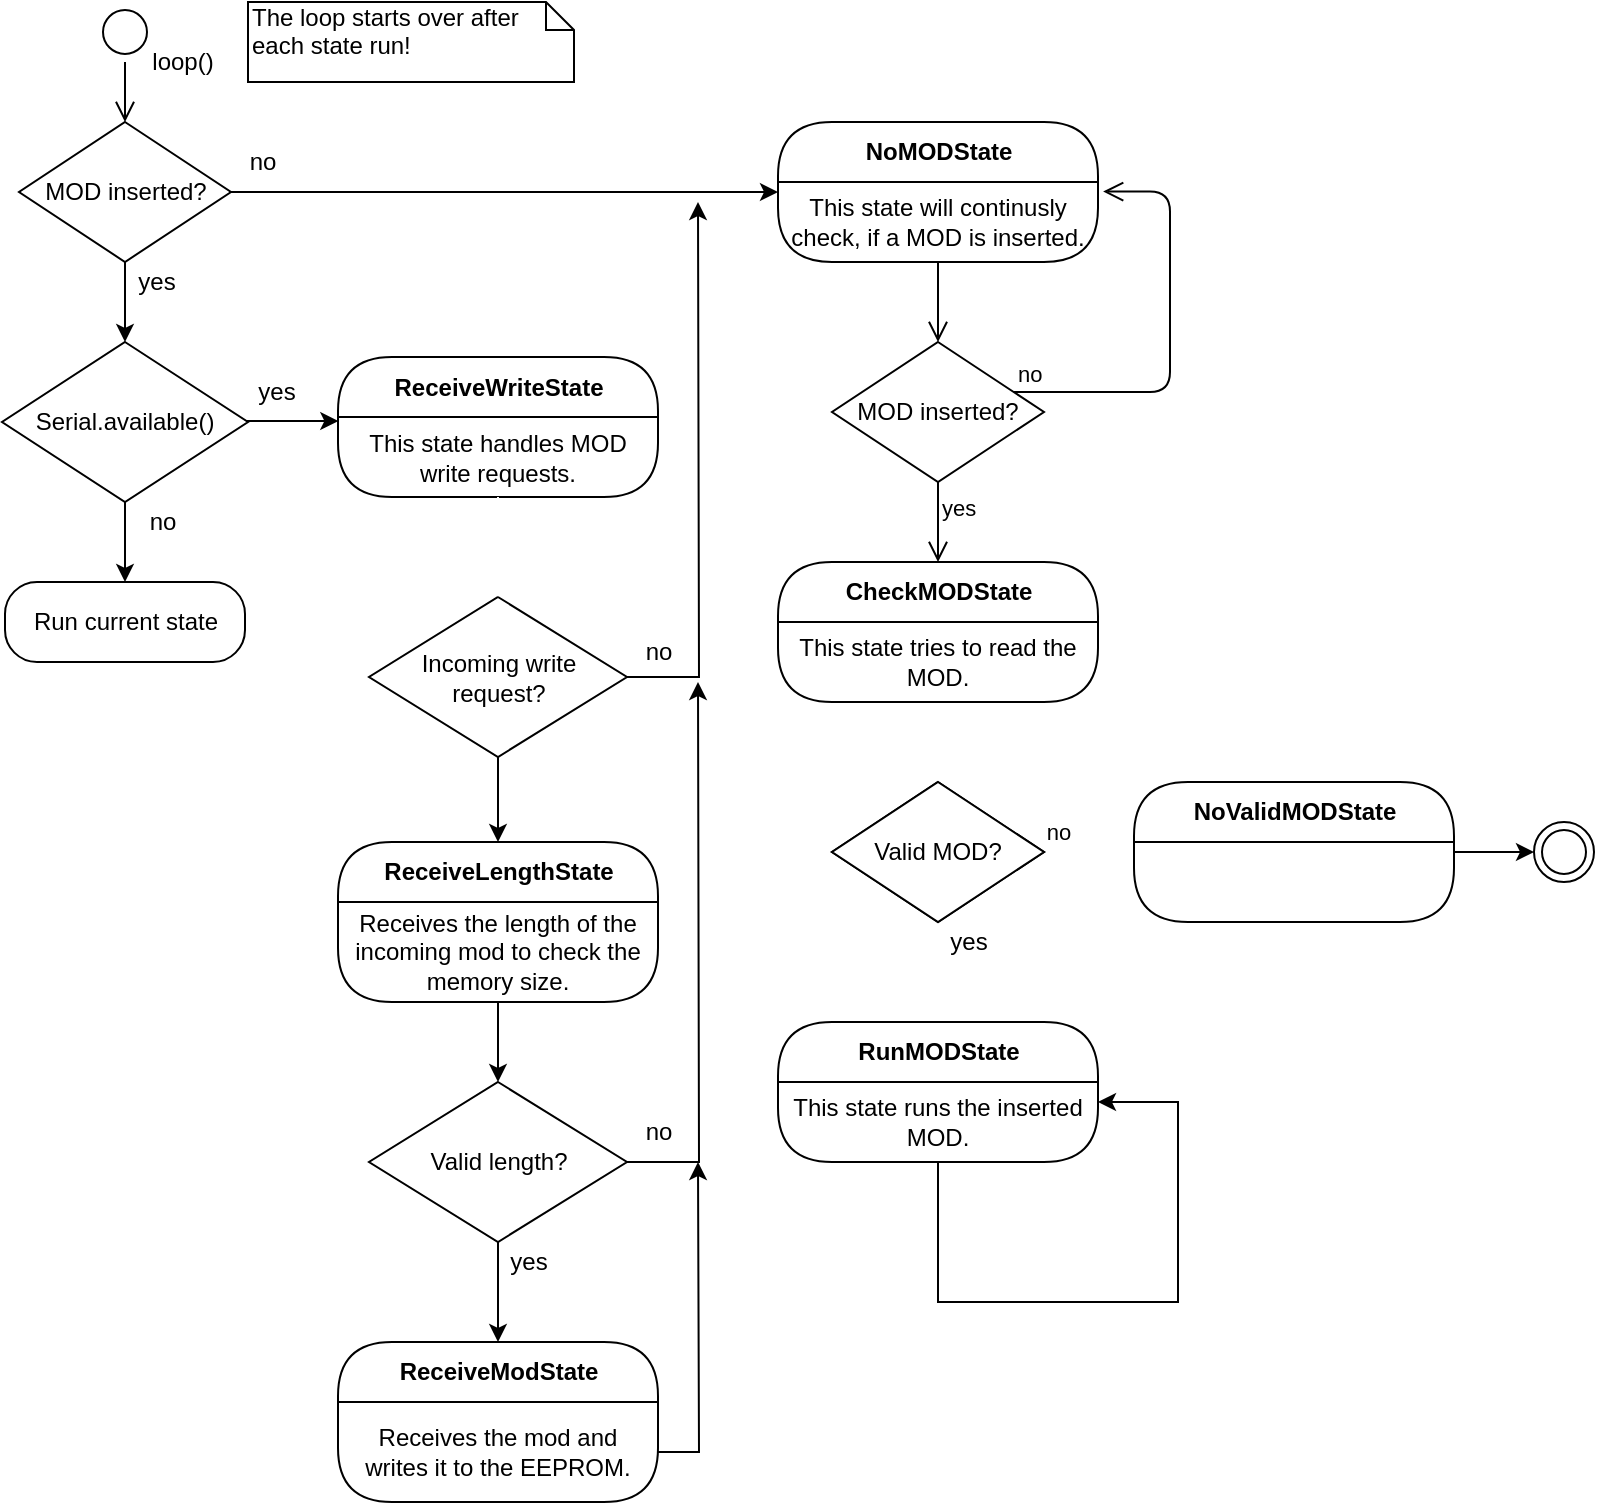 <mxfile version="13.0.9">
    <diagram id="6hGFLwfOUW9BJ-s0fimq" name="Page-1">
        <mxGraphModel dx="1704" dy="1166" grid="1" gridSize="10" guides="1" tooltips="1" connect="1" arrows="1" fold="1" page="1" pageScale="1" pageWidth="827" pageHeight="1169" math="0" shadow="0">
            <root>
                <mxCell id="0"/>
                <mxCell id="1" parent="0"/>
                <mxCell id="2" value="" style="ellipse;html=1;shape=startState;" parent="1" vertex="1">
                    <mxGeometry x="58.5" y="30" width="30" height="30" as="geometry"/>
                </mxCell>
                <mxCell id="3" value="" style="edgeStyle=orthogonalEdgeStyle;html=1;verticalAlign=bottom;endArrow=open;endSize=8;entryX=0.5;entryY=0;entryDx=0;entryDy=0;" parent="1" source="2" target="54" edge="1">
                    <mxGeometry relative="1" as="geometry">
                        <mxPoint x="73.5" y="110" as="targetPoint"/>
                    </mxGeometry>
                </mxCell>
                <mxCell id="9" value="" style="edgeStyle=orthogonalEdgeStyle;html=1;verticalAlign=bottom;endArrow=open;endSize=8;" parent="1" source="7" target="12" edge="1">
                    <mxGeometry relative="1" as="geometry">
                        <mxPoint x="480" y="190" as="targetPoint"/>
                    </mxGeometry>
                </mxCell>
                <mxCell id="12" value="MOD inserted?" style="rhombus;whiteSpace=wrap;html=1;" parent="1" vertex="1">
                    <mxGeometry x="427" y="200" width="106" height="70" as="geometry"/>
                </mxCell>
                <mxCell id="13" value="no" style="edgeStyle=orthogonalEdgeStyle;html=1;align=left;verticalAlign=bottom;endArrow=open;endSize=8;entryX=1.016;entryY=0.12;entryDx=0;entryDy=0;entryPerimeter=0;" parent="1" source="12" target="8" edge="1">
                    <mxGeometry x="-1" relative="1" as="geometry">
                        <mxPoint x="576" y="225" as="targetPoint"/>
                        <Array as="points">
                            <mxPoint x="596" y="225"/>
                            <mxPoint x="596" y="125"/>
                        </Array>
                    </mxGeometry>
                </mxCell>
                <mxCell id="14" value="yes" style="edgeStyle=orthogonalEdgeStyle;html=1;align=left;verticalAlign=top;endArrow=open;endSize=8;entryX=0.5;entryY=0;entryDx=0;entryDy=0;" parent="1" source="12" target="22" edge="1">
                    <mxGeometry x="-1" relative="1" as="geometry">
                        <mxPoint x="480" y="300" as="targetPoint"/>
                    </mxGeometry>
                </mxCell>
                <mxCell id="29" style="edgeStyle=orthogonalEdgeStyle;rounded=0;orthogonalLoop=1;jettySize=auto;html=1;strokeColor=#FFFFFF;entryX=0;entryY=0.5;entryDx=0;entryDy=0;" parent="1" source="25" target="35" edge="1">
                    <mxGeometry relative="1" as="geometry">
                        <mxPoint x="616" y="455" as="targetPoint"/>
                    </mxGeometry>
                </mxCell>
                <mxCell id="30" value="no&lt;br&gt;" style="edgeLabel;html=1;align=center;verticalAlign=middle;resizable=0;points=[];" parent="29" vertex="1" connectable="0">
                    <mxGeometry x="-0.735" y="-1" relative="1" as="geometry">
                        <mxPoint x="1" y="-11" as="offset"/>
                    </mxGeometry>
                </mxCell>
                <mxCell id="50" style="edgeStyle=orthogonalEdgeStyle;rounded=0;orthogonalLoop=1;jettySize=auto;html=1;entryX=0.5;entryY=0;entryDx=0;entryDy=0;strokeColor=#FFFFFF;" parent="1" source="25" target="31" edge="1">
                    <mxGeometry relative="1" as="geometry"/>
                </mxCell>
                <mxCell id="33" value="ReceiveWriteState" style="swimlane;html=1;fontStyle=1;align=center;verticalAlign=middle;childLayout=stackLayout;horizontal=1;startSize=30;horizontalStack=0;resizeParent=0;resizeLast=1;container=0;collapsible=0;rounded=1;arcSize=30;swimlaneFillColor=#FFFFFF;dropTarget=0;" parent="1" vertex="1">
                    <mxGeometry x="180" y="207.5" width="160" height="70" as="geometry"/>
                </mxCell>
                <mxCell id="34" value="This state handles MOD write requests." style="text;html=1;strokeColor=none;fillColor=none;align=center;verticalAlign=middle;spacingLeft=4;spacingRight=4;whiteSpace=wrap;overflow=hidden;rotatable=0;fontColor=#000000;" parent="33" vertex="1">
                    <mxGeometry y="30" width="160" height="40" as="geometry"/>
                </mxCell>
                <mxCell id="25" value="Valid MOD?" style="rhombus;whiteSpace=wrap;html=1;" parent="1" vertex="1">
                    <mxGeometry x="427" y="420" width="106" height="70" as="geometry"/>
                </mxCell>
                <mxCell id="77" style="edgeStyle=orthogonalEdgeStyle;rounded=0;orthogonalLoop=1;jettySize=auto;html=1;entryX=0.5;entryY=0;entryDx=0;entryDy=0;" edge="1" parent="1" source="39" target="78">
                    <mxGeometry relative="1" as="geometry">
                        <mxPoint x="260" y="440" as="targetPoint"/>
                    </mxGeometry>
                </mxCell>
                <mxCell id="82" style="edgeStyle=orthogonalEdgeStyle;rounded=0;orthogonalLoop=1;jettySize=auto;html=1;" edge="1" parent="1" source="39">
                    <mxGeometry relative="1" as="geometry">
                        <mxPoint x="360" y="130" as="targetPoint"/>
                    </mxGeometry>
                </mxCell>
                <mxCell id="39" value="Incoming write request?" style="rhombus;whiteSpace=wrap;html=1;" parent="1" vertex="1">
                    <mxGeometry x="195.5" y="327.5" width="129" height="80" as="geometry"/>
                </mxCell>
                <mxCell id="47" style="edgeStyle=orthogonalEdgeStyle;rounded=0;orthogonalLoop=1;jettySize=auto;html=1;entryX=0.5;entryY=0;entryDx=0;entryDy=0;strokeColor=#FFFFFF;" parent="1" source="34" target="39" edge="1">
                    <mxGeometry relative="1" as="geometry"/>
                </mxCell>
                <mxCell id="49" style="edgeStyle=orthogonalEdgeStyle;rounded=0;orthogonalLoop=1;jettySize=auto;html=1;entryX=0.5;entryY=0;entryDx=0;entryDy=0;strokeColor=#FFFFFF;" parent="1" source="23" target="25" edge="1">
                    <mxGeometry relative="1" as="geometry"/>
                </mxCell>
                <mxCell id="51" value="yes" style="text;html=1;align=center;verticalAlign=middle;resizable=0;points=[];autosize=1;" parent="1" vertex="1">
                    <mxGeometry x="480" y="490" width="30" height="20" as="geometry"/>
                </mxCell>
                <mxCell id="52" value="Valid MOD?" style="rhombus;whiteSpace=wrap;html=1;" parent="1" vertex="1">
                    <mxGeometry x="427" y="420" width="106" height="70" as="geometry"/>
                </mxCell>
                <mxCell id="53" value="loop()" style="text;html=1;align=center;verticalAlign=middle;resizable=0;points=[];autosize=1;" vertex="1" parent="1">
                    <mxGeometry x="76.5" y="50" width="50" height="20" as="geometry"/>
                </mxCell>
                <mxCell id="58" style="edgeStyle=orthogonalEdgeStyle;rounded=0;orthogonalLoop=1;jettySize=auto;html=1;entryX=0.5;entryY=0;entryDx=0;entryDy=0;" edge="1" parent="1" source="54" target="57">
                    <mxGeometry relative="1" as="geometry"/>
                </mxCell>
                <mxCell id="64" style="edgeStyle=orthogonalEdgeStyle;rounded=0;orthogonalLoop=1;jettySize=auto;html=1;entryX=0;entryY=0.125;entryDx=0;entryDy=0;entryPerimeter=0;" edge="1" parent="1" source="54" target="8">
                    <mxGeometry relative="1" as="geometry">
                        <mxPoint x="183.5" y="125" as="targetPoint"/>
                    </mxGeometry>
                </mxCell>
                <mxCell id="54" value="MOD inserted?" style="rhombus;whiteSpace=wrap;html=1;" vertex="1" parent="1">
                    <mxGeometry x="20.5" y="90" width="106" height="70" as="geometry"/>
                </mxCell>
                <mxCell id="62" style="edgeStyle=orthogonalEdgeStyle;rounded=0;orthogonalLoop=1;jettySize=auto;html=1;entryX=0.5;entryY=0;entryDx=0;entryDy=0;" edge="1" parent="1" source="57" target="60">
                    <mxGeometry relative="1" as="geometry"/>
                </mxCell>
                <mxCell id="72" style="edgeStyle=orthogonalEdgeStyle;rounded=0;orthogonalLoop=1;jettySize=auto;html=1;entryX=0.001;entryY=0.051;entryDx=0;entryDy=0;entryPerimeter=0;" edge="1" parent="1" source="57" target="34">
                    <mxGeometry relative="1" as="geometry">
                        <mxPoint x="180" y="240" as="targetPoint"/>
                        <Array as="points">
                            <mxPoint x="158" y="240"/>
                        </Array>
                    </mxGeometry>
                </mxCell>
                <mxCell id="57" value="Serial.available()" style="rhombus;whiteSpace=wrap;html=1;" vertex="1" parent="1">
                    <mxGeometry x="12" y="200" width="123" height="80" as="geometry"/>
                </mxCell>
                <mxCell id="59" value="yes" style="text;html=1;align=center;verticalAlign=middle;resizable=0;points=[];autosize=1;" vertex="1" parent="1">
                    <mxGeometry x="73.5" y="160" width="30" height="20" as="geometry"/>
                </mxCell>
                <mxCell id="60" value="Run current state" style="rounded=1;whiteSpace=wrap;html=1;arcSize=40;" vertex="1" parent="1">
                    <mxGeometry x="13.5" y="320" width="120" height="40" as="geometry"/>
                </mxCell>
                <mxCell id="63" value="no" style="text;html=1;align=center;verticalAlign=middle;resizable=0;points=[];autosize=1;" vertex="1" parent="1">
                    <mxGeometry x="76.5" y="280" width="30" height="20" as="geometry"/>
                </mxCell>
                <mxCell id="65" value="no" style="text;html=1;align=center;verticalAlign=middle;resizable=0;points=[];autosize=1;" vertex="1" parent="1">
                    <mxGeometry x="126.5" y="100" width="30" height="20" as="geometry"/>
                </mxCell>
                <mxCell id="67" style="edgeStyle=orthogonalEdgeStyle;rounded=0;orthogonalLoop=1;jettySize=auto;html=1;entryX=0;entryY=0.5;entryDx=0;entryDy=0;" edge="1" parent="1" source="35" target="66">
                    <mxGeometry relative="1" as="geometry"/>
                </mxCell>
                <mxCell id="66" value="" style="ellipse;html=1;shape=endState;" vertex="1" parent="1">
                    <mxGeometry x="778" y="440" width="30" height="30" as="geometry"/>
                </mxCell>
                <mxCell id="7" value="NoMODState" style="swimlane;html=1;fontStyle=1;align=center;verticalAlign=middle;childLayout=stackLayout;horizontal=1;startSize=30;horizontalStack=0;resizeParent=0;resizeLast=1;container=0;collapsible=0;rounded=1;arcSize=30;swimlaneFillColor=#FFFFFF;dropTarget=0;" parent="1" vertex="1">
                    <mxGeometry x="400" y="90" width="160" height="70" as="geometry"/>
                </mxCell>
                <mxCell id="8" value="This state will continusly check, if a MOD is inserted." style="text;html=1;strokeColor=none;fillColor=none;align=center;verticalAlign=middle;spacingLeft=4;spacingRight=4;whiteSpace=wrap;overflow=hidden;rotatable=0;fontColor=#000000;" parent="7" vertex="1">
                    <mxGeometry y="30" width="160" height="40" as="geometry"/>
                </mxCell>
                <mxCell id="74" value="yes" style="text;html=1;align=center;verticalAlign=middle;resizable=0;points=[];autosize=1;" vertex="1" parent="1">
                    <mxGeometry x="133.5" y="215" width="30" height="20" as="geometry"/>
                </mxCell>
                <mxCell id="76" value="no" style="text;html=1;align=center;verticalAlign=middle;resizable=0;points=[];autosize=1;" vertex="1" parent="1">
                    <mxGeometry x="324.5" y="345" width="30" height="20" as="geometry"/>
                </mxCell>
                <mxCell id="78" value="ReceiveLengthState" style="swimlane;html=1;fontStyle=1;align=center;verticalAlign=middle;childLayout=stackLayout;horizontal=1;startSize=30;horizontalStack=0;resizeParent=0;resizeLast=1;container=0;collapsible=0;rounded=1;arcSize=30;swimlaneFillColor=#FFFFFF;dropTarget=0;" vertex="1" parent="1">
                    <mxGeometry x="180" y="450" width="160" height="80" as="geometry"/>
                </mxCell>
                <mxCell id="79" value="Receives the length of the incoming mod to check the memory size." style="text;html=1;strokeColor=none;fillColor=none;align=center;verticalAlign=middle;spacingLeft=4;spacingRight=4;whiteSpace=wrap;overflow=hidden;rotatable=0;fontColor=#000000;" vertex="1" parent="78">
                    <mxGeometry y="30" width="160" height="50" as="geometry"/>
                </mxCell>
                <mxCell id="22" value="CheckMODState" style="swimlane;html=1;fontStyle=1;align=center;verticalAlign=middle;childLayout=stackLayout;horizontal=1;startSize=30;horizontalStack=0;resizeParent=0;resizeLast=1;container=0;collapsible=0;rounded=1;arcSize=30;swimlaneFillColor=#FFFFFF;dropTarget=0;" parent="1" vertex="1">
                    <mxGeometry x="400" y="310" width="160" height="70" as="geometry"/>
                </mxCell>
                <mxCell id="23" value="This state tries to read the MOD." style="text;html=1;strokeColor=none;fillColor=none;align=center;verticalAlign=middle;spacingLeft=4;spacingRight=4;whiteSpace=wrap;overflow=hidden;rotatable=0;fontColor=#000000;" parent="22" vertex="1">
                    <mxGeometry y="30" width="160" height="40" as="geometry"/>
                </mxCell>
                <mxCell id="31" value="RunMODState" style="swimlane;html=1;fontStyle=1;align=center;verticalAlign=middle;childLayout=stackLayout;horizontal=1;startSize=30;horizontalStack=0;resizeParent=0;resizeLast=1;container=0;collapsible=0;rounded=1;arcSize=30;swimlaneFillColor=#FFFFFF;dropTarget=0;" parent="1" vertex="1">
                    <mxGeometry x="400" y="540" width="160" height="70" as="geometry"/>
                </mxCell>
                <mxCell id="32" value="This state runs the inserted MOD." style="text;html=1;strokeColor=none;fillColor=none;align=center;verticalAlign=middle;spacingLeft=4;spacingRight=4;whiteSpace=wrap;overflow=hidden;rotatable=0;fontColor=#000000;" parent="31" vertex="1">
                    <mxGeometry y="30" width="160" height="40" as="geometry"/>
                </mxCell>
                <mxCell id="68" style="edgeStyle=orthogonalEdgeStyle;rounded=0;orthogonalLoop=1;jettySize=auto;html=1;entryX=1;entryY=0.25;entryDx=0;entryDy=0;" edge="1" parent="31" source="32" target="32">
                    <mxGeometry relative="1" as="geometry">
                        <Array as="points">
                            <mxPoint x="80" y="140"/>
                            <mxPoint x="200" y="140"/>
                            <mxPoint x="200" y="40"/>
                        </Array>
                    </mxGeometry>
                </mxCell>
                <mxCell id="35" value="NoValidMODState" style="swimlane;html=1;fontStyle=1;align=center;verticalAlign=middle;childLayout=stackLayout;horizontal=1;startSize=30;horizontalStack=0;resizeParent=0;resizeLast=1;container=0;collapsible=0;rounded=1;arcSize=30;swimlaneFillColor=#FFFFFF;dropTarget=0;" parent="1" vertex="1">
                    <mxGeometry x="578" y="420" width="160" height="70" as="geometry"/>
                </mxCell>
                <mxCell id="81" style="edgeStyle=orthogonalEdgeStyle;rounded=0;orthogonalLoop=1;jettySize=auto;html=1;" edge="1" parent="1" source="80">
                    <mxGeometry relative="1" as="geometry">
                        <mxPoint x="360" y="370" as="targetPoint"/>
                    </mxGeometry>
                </mxCell>
                <mxCell id="87" style="edgeStyle=orthogonalEdgeStyle;rounded=0;orthogonalLoop=1;jettySize=auto;html=1;entryX=0.5;entryY=0;entryDx=0;entryDy=0;" edge="1" parent="1" source="80" target="85">
                    <mxGeometry relative="1" as="geometry"/>
                </mxCell>
                <mxCell id="80" value="Valid length?" style="rhombus;whiteSpace=wrap;html=1;" vertex="1" parent="1">
                    <mxGeometry x="195.5" y="570" width="129" height="80" as="geometry"/>
                </mxCell>
                <mxCell id="83" value="no" style="text;html=1;align=center;verticalAlign=middle;resizable=0;points=[];autosize=1;" vertex="1" parent="1">
                    <mxGeometry x="324.5" y="585" width="30" height="20" as="geometry"/>
                </mxCell>
                <mxCell id="84" style="edgeStyle=orthogonalEdgeStyle;rounded=0;orthogonalLoop=1;jettySize=auto;html=1;entryX=0.5;entryY=0;entryDx=0;entryDy=0;" edge="1" parent="1" source="79" target="80">
                    <mxGeometry relative="1" as="geometry"/>
                </mxCell>
                <mxCell id="85" value="ReceiveModState" style="swimlane;html=1;fontStyle=1;align=center;verticalAlign=middle;childLayout=stackLayout;horizontal=1;startSize=30;horizontalStack=0;resizeParent=0;resizeLast=1;container=0;collapsible=0;rounded=1;arcSize=30;swimlaneFillColor=#FFFFFF;dropTarget=0;" vertex="1" parent="1">
                    <mxGeometry x="180" y="700" width="160" height="80" as="geometry"/>
                </mxCell>
                <mxCell id="86" value="Receives the mod and writes it to the EEPROM." style="text;html=1;strokeColor=none;fillColor=none;align=center;verticalAlign=middle;spacingLeft=4;spacingRight=4;whiteSpace=wrap;overflow=hidden;rotatable=0;fontColor=#000000;" vertex="1" parent="85">
                    <mxGeometry y="30" width="160" height="50" as="geometry"/>
                </mxCell>
                <mxCell id="88" value="yes" style="text;html=1;align=center;verticalAlign=middle;resizable=0;points=[];autosize=1;" vertex="1" parent="1">
                    <mxGeometry x="260" y="650" width="30" height="20" as="geometry"/>
                </mxCell>
                <mxCell id="89" style="edgeStyle=orthogonalEdgeStyle;rounded=0;orthogonalLoop=1;jettySize=auto;html=1;" edge="1" parent="1" source="86">
                    <mxGeometry relative="1" as="geometry">
                        <mxPoint x="360" y="610" as="targetPoint"/>
                    </mxGeometry>
                </mxCell>
                <mxCell id="90" value="The loop starts over after each state run!" style="shape=note;whiteSpace=wrap;html=1;size=14;verticalAlign=top;align=left;spacingTop=-6;" vertex="1" parent="1">
                    <mxGeometry x="135" y="30" width="163" height="40" as="geometry"/>
                </mxCell>
            </root>
        </mxGraphModel>
    </diagram>
</mxfile>